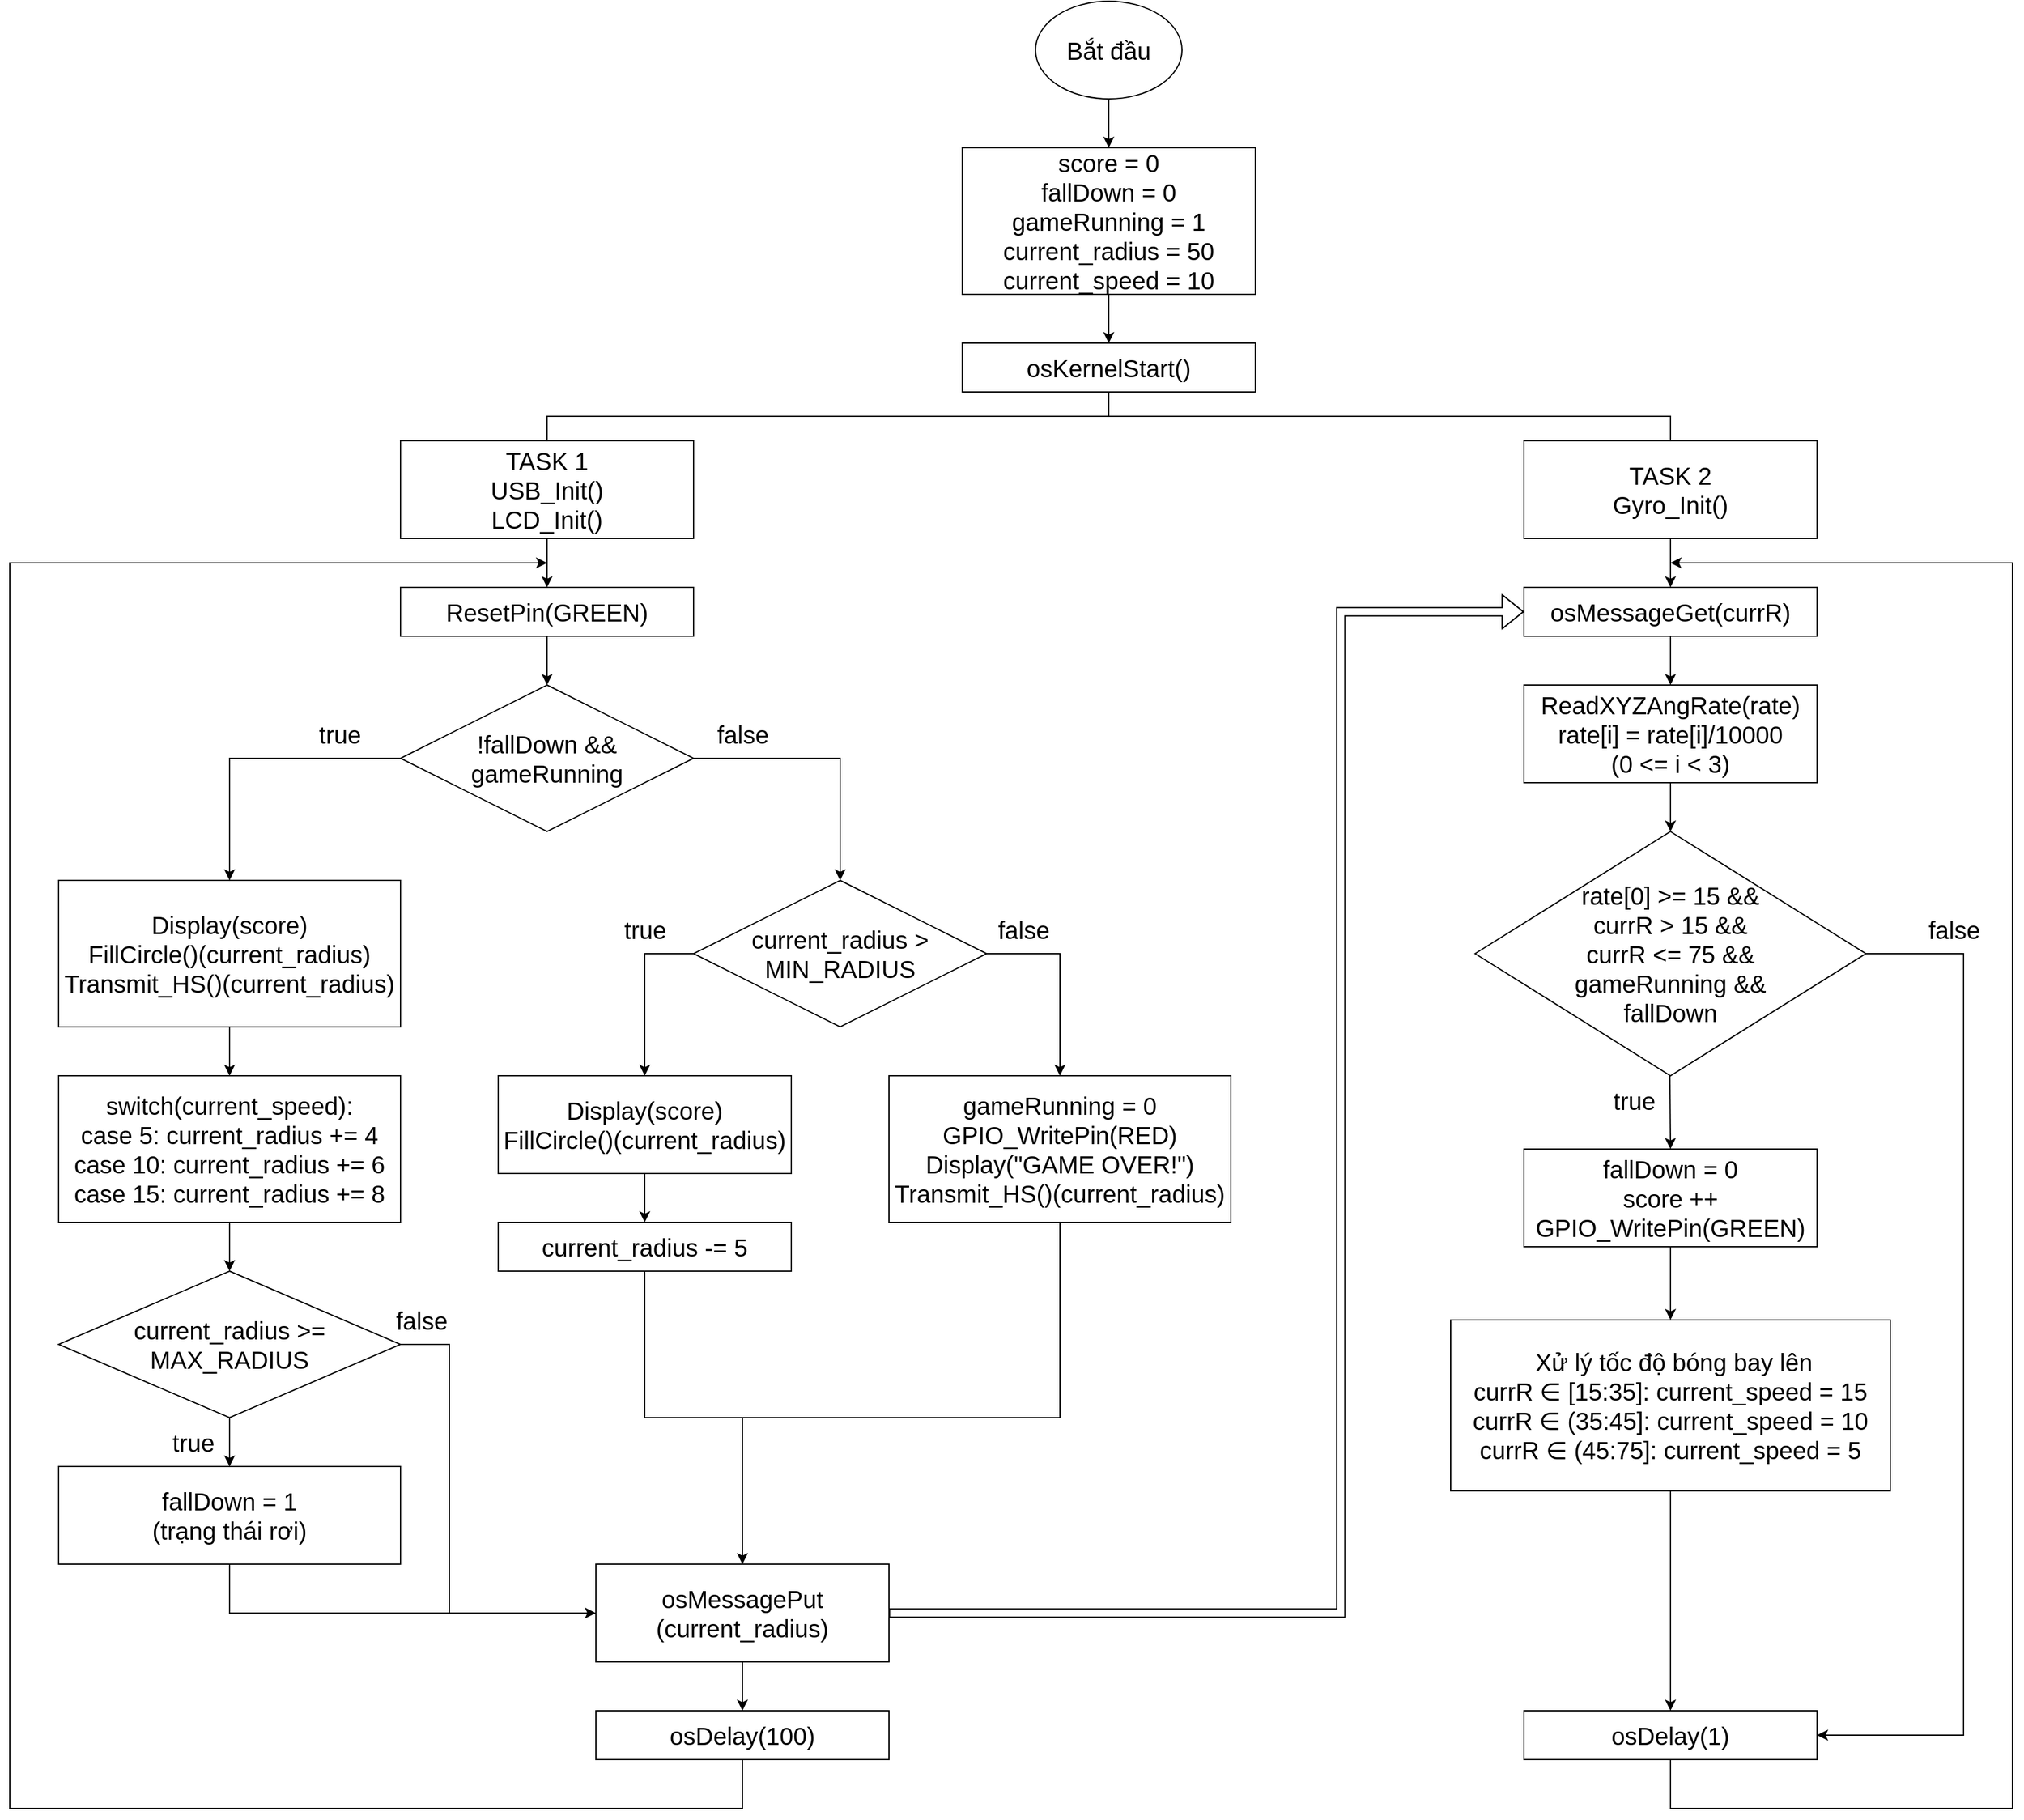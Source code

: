 <mxfile version="22.0.3" type="device">
  <diagram name="Page-1" id="-vQd0GbbDqcTywi2sIKv">
    <mxGraphModel dx="2950" dy="1242" grid="1" gridSize="10" guides="1" tooltips="1" connect="1" arrows="1" fold="1" page="1" pageScale="1" pageWidth="850" pageHeight="1100" math="0" shadow="0">
      <root>
        <mxCell id="0" />
        <mxCell id="1" parent="0" />
        <mxCell id="WEivuvq9Lj9C0AfkeP9r-2" value="&lt;font style=&quot;font-size: 20px;&quot;&gt;Bắt đầu&lt;/font&gt;" style="ellipse;whiteSpace=wrap;html=1;" parent="1" vertex="1">
          <mxGeometry x="520" y="40" width="120" height="80" as="geometry" />
        </mxCell>
        <mxCell id="WEivuvq9Lj9C0AfkeP9r-3" value="&lt;font style=&quot;font-size: 20px;&quot;&gt;score = 0&lt;br style=&quot;border-color: var(--border-color);&quot;&gt;fallDown = 0&lt;br&gt;gameRunning = 1&lt;br&gt;current_radius = 50&lt;br&gt;current_speed = 10&lt;br&gt;&lt;/font&gt;" style="rounded=0;whiteSpace=wrap;html=1;" parent="1" vertex="1">
          <mxGeometry x="460" y="160" width="240" height="120" as="geometry" />
        </mxCell>
        <mxCell id="WEivuvq9Lj9C0AfkeP9r-4" value="&lt;font style=&quot;font-size: 20px;&quot;&gt;TASK 1&lt;br&gt;USB_Init()&lt;br&gt;LCD_Init()&lt;br&gt;&lt;/font&gt;" style="rounded=0;whiteSpace=wrap;html=1;" parent="1" vertex="1">
          <mxGeometry y="400" width="240" height="80" as="geometry" />
        </mxCell>
        <mxCell id="WEivuvq9Lj9C0AfkeP9r-5" value="&lt;font style=&quot;font-size: 20px;&quot;&gt;!fallDown &amp;amp;&amp;amp; gameRunning&lt;/font&gt;" style="rhombus;whiteSpace=wrap;html=1;" parent="1" vertex="1">
          <mxGeometry y="600" width="240" height="120" as="geometry" />
        </mxCell>
        <mxCell id="WEivuvq9Lj9C0AfkeP9r-6" value="&lt;font style=&quot;font-size: 20px;&quot;&gt;Display(score)&lt;br style=&quot;border-color: var(--border-color);&quot;&gt;FillCircle()(current_radius)&lt;br&gt;Transmit_HS()(current_radius)&lt;br style=&quot;border-color: var(--border-color);&quot;&gt;&lt;/font&gt;" style="rounded=0;whiteSpace=wrap;html=1;" parent="1" vertex="1">
          <mxGeometry x="-280" y="760" width="280" height="120" as="geometry" />
        </mxCell>
        <mxCell id="WEivuvq9Lj9C0AfkeP9r-9" value="&lt;font style=&quot;font-size: 20px;&quot;&gt;switch(current_speed):&lt;br&gt;case 5: current_radius += 4&lt;br&gt;case 10: current_radius += 6&lt;br&gt;case 15: current_radius += 8&lt;br&gt;&lt;/font&gt;" style="rounded=0;whiteSpace=wrap;html=1;" parent="1" vertex="1">
          <mxGeometry x="-280" y="920" width="280" height="120" as="geometry" />
        </mxCell>
        <mxCell id="WEivuvq9Lj9C0AfkeP9r-13" value="&lt;font style=&quot;font-size: 20px;&quot;&gt;current_radius -= 5&lt;br&gt;&lt;/font&gt;" style="rounded=0;whiteSpace=wrap;html=1;" parent="1" vertex="1">
          <mxGeometry x="80" y="1040" width="240" height="40" as="geometry" />
        </mxCell>
        <mxCell id="WEivuvq9Lj9C0AfkeP9r-15" value="&lt;font style=&quot;font-size: 20px;&quot;&gt;current_radius &amp;gt;= MAX_RADIUS&lt;/font&gt;" style="rhombus;whiteSpace=wrap;html=1;" parent="1" vertex="1">
          <mxGeometry x="-280" y="1080" width="280" height="120" as="geometry" />
        </mxCell>
        <mxCell id="WEivuvq9Lj9C0AfkeP9r-17" value="&lt;font style=&quot;font-size: 20px;&quot;&gt;fallDown = 1&lt;br&gt;(trạng thái rơi)&lt;br&gt;&lt;/font&gt;" style="rounded=0;whiteSpace=wrap;html=1;" parent="1" vertex="1">
          <mxGeometry x="-280" y="1240" width="280" height="80" as="geometry" />
        </mxCell>
        <mxCell id="WEivuvq9Lj9C0AfkeP9r-18" value="&lt;font style=&quot;font-size: 20px;&quot;&gt;osMessagePut&lt;br&gt;(current_radius)&lt;br&gt;&lt;/font&gt;" style="rounded=0;whiteSpace=wrap;html=1;" parent="1" vertex="1">
          <mxGeometry x="160" y="1320" width="240" height="80" as="geometry" />
        </mxCell>
        <mxCell id="WEivuvq9Lj9C0AfkeP9r-19" value="&lt;font style=&quot;font-size: 20px;&quot;&gt;current_radius &amp;gt; MIN_RADIUS&lt;/font&gt;" style="rhombus;whiteSpace=wrap;html=1;" parent="1" vertex="1">
          <mxGeometry x="240" y="760" width="240" height="120" as="geometry" />
        </mxCell>
        <mxCell id="WEivuvq9Lj9C0AfkeP9r-20" value="&lt;font style=&quot;font-size: 20px;&quot;&gt;Display(score)&lt;br&gt;FillCircle()(current_radius)&lt;br style=&quot;border-color: var(--border-color);&quot;&gt;&lt;/font&gt;" style="rounded=0;whiteSpace=wrap;html=1;" parent="1" vertex="1">
          <mxGeometry x="80" y="920" width="240" height="80" as="geometry" />
        </mxCell>
        <mxCell id="WEivuvq9Lj9C0AfkeP9r-21" value="&lt;font style=&quot;font-size: 20px;&quot;&gt;gameRunning = 0&lt;br&gt;GPIO_WritePin(RED)&lt;br style=&quot;border-color: var(--border-color);&quot;&gt;Display(&quot;GAME OVER!&quot;)&lt;br&gt;Transmit_HS()(current_radius)&lt;br style=&quot;border-color: var(--border-color);&quot;&gt;&lt;/font&gt;" style="rounded=0;whiteSpace=wrap;html=1;" parent="1" vertex="1">
          <mxGeometry x="400" y="920" width="280" height="120" as="geometry" />
        </mxCell>
        <mxCell id="WEivuvq9Lj9C0AfkeP9r-22" value="&lt;font style=&quot;font-size: 20px;&quot;&gt;TASK 2&lt;br&gt;Gyro_Init()&lt;br&gt;&lt;/font&gt;" style="rounded=0;whiteSpace=wrap;html=1;" parent="1" vertex="1">
          <mxGeometry x="920" y="400" width="240" height="80" as="geometry" />
        </mxCell>
        <mxCell id="WEivuvq9Lj9C0AfkeP9r-23" value="&lt;font style=&quot;font-size: 20px;&quot;&gt;osDelay(100)&lt;br&gt;&lt;/font&gt;" style="rounded=0;whiteSpace=wrap;html=1;" parent="1" vertex="1">
          <mxGeometry x="160" y="1440" width="240" height="40" as="geometry" />
        </mxCell>
        <mxCell id="WEivuvq9Lj9C0AfkeP9r-24" value="&lt;font style=&quot;font-size: 20px;&quot;&gt;osMessageGet(currR)&lt;br&gt;&lt;/font&gt;" style="rounded=0;whiteSpace=wrap;html=1;" parent="1" vertex="1">
          <mxGeometry x="920" y="520" width="240" height="40" as="geometry" />
        </mxCell>
        <mxCell id="WEivuvq9Lj9C0AfkeP9r-25" value="&lt;font style=&quot;font-size: 20px;&quot;&gt;ReadXYZAngRate(rate)&lt;br&gt;rate[i] = rate[i]/10000&lt;br&gt;(0 &amp;lt;= i &amp;lt; 3)&lt;br&gt;&lt;/font&gt;" style="rounded=0;whiteSpace=wrap;html=1;" parent="1" vertex="1">
          <mxGeometry x="920" y="600" width="240" height="80" as="geometry" />
        </mxCell>
        <mxCell id="WEivuvq9Lj9C0AfkeP9r-26" value="&lt;font style=&quot;font-size: 20px;&quot;&gt;rate[0] &amp;gt;= 15 &amp;amp;&amp;amp;&lt;br&gt;currR &amp;gt; 15 &amp;amp;&amp;amp;&lt;br&gt;currR &amp;lt;= 75 &amp;amp;&amp;amp;&lt;br&gt;gameRunning &amp;amp;&amp;amp;&lt;br&gt;fallDown&lt;br&gt;&lt;/font&gt;" style="rhombus;whiteSpace=wrap;html=1;" parent="1" vertex="1">
          <mxGeometry x="880" y="720" width="320" height="200" as="geometry" />
        </mxCell>
        <mxCell id="WEivuvq9Lj9C0AfkeP9r-27" value="&lt;font style=&quot;font-size: 20px;&quot;&gt;fallDown = 0&lt;br&gt;score ++&lt;br&gt;GPIO_WritePin(GREEN)&lt;br&gt;&lt;/font&gt;" style="rounded=0;whiteSpace=wrap;html=1;" parent="1" vertex="1">
          <mxGeometry x="920" y="980" width="240" height="80" as="geometry" />
        </mxCell>
        <mxCell id="WEivuvq9Lj9C0AfkeP9r-29" value="&lt;font style=&quot;font-size: 20px;&quot;&gt;&amp;nbsp;Xử lý tốc độ bóng bay lên&lt;br&gt;currR ∈ [15:35]: current_speed = 15&lt;br&gt;currR&amp;nbsp;∈ (35:45]: current_speed = 10&lt;br&gt;currR&amp;nbsp;∈ (45:75]: current_speed = 5&lt;br&gt;&lt;/font&gt;" style="rounded=0;whiteSpace=wrap;html=1;" parent="1" vertex="1">
          <mxGeometry x="860" y="1120" width="360" height="140" as="geometry" />
        </mxCell>
        <mxCell id="WEivuvq9Lj9C0AfkeP9r-30" value="&lt;font style=&quot;font-size: 20px;&quot;&gt;osDelay(1)&lt;br&gt;&lt;/font&gt;" style="rounded=0;whiteSpace=wrap;html=1;" parent="1" vertex="1">
          <mxGeometry x="920" y="1440" width="240" height="40" as="geometry" />
        </mxCell>
        <mxCell id="WEivuvq9Lj9C0AfkeP9r-31" value="&lt;font style=&quot;font-size: 20px;&quot;&gt;osKernelStart()&lt;br&gt;&lt;/font&gt;" style="rounded=0;whiteSpace=wrap;html=1;" parent="1" vertex="1">
          <mxGeometry x="460" y="320" width="240" height="40" as="geometry" />
        </mxCell>
        <mxCell id="WEivuvq9Lj9C0AfkeP9r-32" value="" style="endArrow=classic;html=1;rounded=0;exitX=0.5;exitY=1;exitDx=0;exitDy=0;entryX=0.5;entryY=0;entryDx=0;entryDy=0;" parent="1" source="WEivuvq9Lj9C0AfkeP9r-2" target="WEivuvq9Lj9C0AfkeP9r-3" edge="1">
          <mxGeometry width="50" height="50" relative="1" as="geometry">
            <mxPoint x="456" y="330" as="sourcePoint" />
            <mxPoint x="506" y="280" as="targetPoint" />
          </mxGeometry>
        </mxCell>
        <mxCell id="WEivuvq9Lj9C0AfkeP9r-33" value="" style="endArrow=classic;html=1;rounded=0;exitX=0.5;exitY=1;exitDx=0;exitDy=0;entryX=0.5;entryY=0;entryDx=0;entryDy=0;" parent="1" source="WEivuvq9Lj9C0AfkeP9r-3" target="WEivuvq9Lj9C0AfkeP9r-31" edge="1">
          <mxGeometry width="50" height="50" relative="1" as="geometry">
            <mxPoint x="516" y="270" as="sourcePoint" />
            <mxPoint x="566" y="220" as="targetPoint" />
          </mxGeometry>
        </mxCell>
        <mxCell id="WEivuvq9Lj9C0AfkeP9r-34" value="" style="endArrow=none;html=1;rounded=0;exitX=0.5;exitY=0;exitDx=0;exitDy=0;entryX=0.5;entryY=0;entryDx=0;entryDy=0;" parent="1" source="WEivuvq9Lj9C0AfkeP9r-4" target="WEivuvq9Lj9C0AfkeP9r-22" edge="1">
          <mxGeometry width="50" height="50" relative="1" as="geometry">
            <mxPoint x="380" y="320" as="sourcePoint" />
            <mxPoint x="430" y="270" as="targetPoint" />
            <Array as="points">
              <mxPoint x="120" y="380" />
              <mxPoint x="1040" y="380" />
            </Array>
          </mxGeometry>
        </mxCell>
        <mxCell id="WEivuvq9Lj9C0AfkeP9r-35" value="" style="endArrow=none;html=1;rounded=0;exitX=0.5;exitY=1;exitDx=0;exitDy=0;" parent="1" source="WEivuvq9Lj9C0AfkeP9r-31" edge="1">
          <mxGeometry width="50" height="50" relative="1" as="geometry">
            <mxPoint x="550" y="410" as="sourcePoint" />
            <mxPoint x="580" y="380" as="targetPoint" />
          </mxGeometry>
        </mxCell>
        <mxCell id="WEivuvq9Lj9C0AfkeP9r-36" value="&lt;font style=&quot;font-size: 20px;&quot;&gt;true&lt;/font&gt;" style="endArrow=classic;html=1;rounded=0;exitX=0.5;exitY=1;exitDx=0;exitDy=0;entryX=0.5;entryY=0;entryDx=0;entryDy=0;" parent="1" source="WEivuvq9Lj9C0AfkeP9r-15" target="WEivuvq9Lj9C0AfkeP9r-17" edge="1">
          <mxGeometry y="-30" width="50" height="50" relative="1" as="geometry">
            <mxPoint x="360" y="1260" as="sourcePoint" />
            <mxPoint x="410" y="1210" as="targetPoint" />
            <mxPoint as="offset" />
          </mxGeometry>
        </mxCell>
        <mxCell id="WEivuvq9Lj9C0AfkeP9r-37" value="" style="endArrow=classic;html=1;rounded=0;exitX=0.5;exitY=1;exitDx=0;exitDy=0;entryX=0;entryY=0.5;entryDx=0;entryDy=0;" parent="1" source="WEivuvq9Lj9C0AfkeP9r-17" target="WEivuvq9Lj9C0AfkeP9r-18" edge="1">
          <mxGeometry width="50" height="50" relative="1" as="geometry">
            <mxPoint x="110" y="1420" as="sourcePoint" />
            <mxPoint x="-50" y="1610" as="targetPoint" />
            <Array as="points">
              <mxPoint x="-140" y="1360" />
            </Array>
          </mxGeometry>
        </mxCell>
        <mxCell id="WEivuvq9Lj9C0AfkeP9r-39" value="&lt;font style=&quot;font-size: 20px;&quot;&gt;true&lt;/font&gt;" style="endArrow=classic;html=1;rounded=0;entryX=0.5;entryY=0;entryDx=0;entryDy=0;exitX=0;exitY=0.5;exitDx=0;exitDy=0;" parent="1" source="WEivuvq9Lj9C0AfkeP9r-5" target="WEivuvq9Lj9C0AfkeP9r-6" edge="1">
          <mxGeometry x="-0.583" y="-20" width="50" height="50" relative="1" as="geometry">
            <mxPoint x="-40" y="790" as="sourcePoint" />
            <mxPoint x="10" y="740" as="targetPoint" />
            <Array as="points">
              <mxPoint x="-140" y="660" />
            </Array>
            <mxPoint as="offset" />
          </mxGeometry>
        </mxCell>
        <mxCell id="WEivuvq9Lj9C0AfkeP9r-40" value="&lt;font style=&quot;font-size: 20px;&quot;&gt;false&lt;/font&gt;" style="endArrow=classic;html=1;rounded=0;entryX=0.5;entryY=0;entryDx=0;entryDy=0;exitX=1;exitY=0.5;exitDx=0;exitDy=0;" parent="1" source="WEivuvq9Lj9C0AfkeP9r-5" target="WEivuvq9Lj9C0AfkeP9r-19" edge="1">
          <mxGeometry x="-0.636" y="20" width="50" height="50" relative="1" as="geometry">
            <mxPoint x="180" y="710" as="sourcePoint" />
            <mxPoint x="230" y="660" as="targetPoint" />
            <Array as="points">
              <mxPoint x="360" y="660" />
            </Array>
            <mxPoint as="offset" />
          </mxGeometry>
        </mxCell>
        <mxCell id="WEivuvq9Lj9C0AfkeP9r-41" value="&lt;font style=&quot;font-size: 20px;&quot;&gt;true&lt;/font&gt;" style="endArrow=classic;html=1;rounded=0;exitX=0;exitY=0.5;exitDx=0;exitDy=0;entryX=0.5;entryY=0;entryDx=0;entryDy=0;" parent="1" source="WEivuvq9Lj9C0AfkeP9r-19" target="WEivuvq9Lj9C0AfkeP9r-20" edge="1">
          <mxGeometry x="-0.429" y="-20" width="50" height="50" relative="1" as="geometry">
            <mxPoint x="250" y="1050" as="sourcePoint" />
            <mxPoint x="300" y="1000" as="targetPoint" />
            <Array as="points">
              <mxPoint x="200" y="820" />
            </Array>
            <mxPoint x="20" y="-20" as="offset" />
          </mxGeometry>
        </mxCell>
        <mxCell id="WEivuvq9Lj9C0AfkeP9r-42" value="&lt;font style=&quot;font-size: 20px;&quot;&gt;false&lt;/font&gt;" style="endArrow=classic;html=1;rounded=0;exitX=1;exitY=0.5;exitDx=0;exitDy=0;entryX=0.5;entryY=0;entryDx=0;entryDy=0;" parent="1" source="WEivuvq9Lj9C0AfkeP9r-19" target="WEivuvq9Lj9C0AfkeP9r-21" edge="1">
          <mxGeometry x="-0.625" y="20" width="50" height="50" relative="1" as="geometry">
            <mxPoint x="440" y="600" as="sourcePoint" />
            <mxPoint x="490" y="550" as="targetPoint" />
            <Array as="points">
              <mxPoint x="540" y="820" />
            </Array>
            <mxPoint as="offset" />
          </mxGeometry>
        </mxCell>
        <mxCell id="WEivuvq9Lj9C0AfkeP9r-44" value="&lt;font style=&quot;font-size: 20px;&quot;&gt;false&lt;/font&gt;" style="endArrow=none;html=1;rounded=0;exitX=1;exitY=0.5;exitDx=0;exitDy=0;" parent="1" source="WEivuvq9Lj9C0AfkeP9r-15" edge="1">
          <mxGeometry x="-0.875" y="20" width="50" height="50" relative="1" as="geometry">
            <mxPoint x="30" y="1140" as="sourcePoint" />
            <mxPoint x="40" y="1360" as="targetPoint" />
            <Array as="points">
              <mxPoint x="40" y="1140" />
            </Array>
            <mxPoint as="offset" />
          </mxGeometry>
        </mxCell>
        <mxCell id="WEivuvq9Lj9C0AfkeP9r-45" value="" style="endArrow=classic;html=1;rounded=0;exitX=0.5;exitY=1;exitDx=0;exitDy=0;entryX=0.5;entryY=0;entryDx=0;entryDy=0;" parent="1" source="WEivuvq9Lj9C0AfkeP9r-13" target="WEivuvq9Lj9C0AfkeP9r-18" edge="1">
          <mxGeometry width="50" height="50" relative="1" as="geometry">
            <mxPoint x="350" y="1140" as="sourcePoint" />
            <mxPoint x="400" y="1090" as="targetPoint" />
            <Array as="points">
              <mxPoint x="200" y="1200" />
              <mxPoint x="280" y="1200" />
            </Array>
          </mxGeometry>
        </mxCell>
        <mxCell id="WEivuvq9Lj9C0AfkeP9r-46" value="" style="endArrow=none;html=1;rounded=0;entryX=0.5;entryY=1;entryDx=0;entryDy=0;" parent="1" target="WEivuvq9Lj9C0AfkeP9r-21" edge="1">
          <mxGeometry width="50" height="50" relative="1" as="geometry">
            <mxPoint x="280" y="1200" as="sourcePoint" />
            <mxPoint x="460" y="1120" as="targetPoint" />
            <Array as="points">
              <mxPoint x="540" y="1200" />
            </Array>
          </mxGeometry>
        </mxCell>
        <mxCell id="WEivuvq9Lj9C0AfkeP9r-47" value="" style="endArrow=classic;html=1;rounded=0;exitX=0.5;exitY=1;exitDx=0;exitDy=0;" parent="1" source="WEivuvq9Lj9C0AfkeP9r-22" edge="1">
          <mxGeometry width="50" height="50" relative="1" as="geometry">
            <mxPoint x="990" y="590" as="sourcePoint" />
            <mxPoint x="1040" y="520" as="targetPoint" />
          </mxGeometry>
        </mxCell>
        <mxCell id="WEivuvq9Lj9C0AfkeP9r-48" value="" style="endArrow=classic;html=1;rounded=0;exitX=0.5;exitY=1;exitDx=0;exitDy=0;entryX=0.5;entryY=0;entryDx=0;entryDy=0;" parent="1" source="WEivuvq9Lj9C0AfkeP9r-24" target="WEivuvq9Lj9C0AfkeP9r-25" edge="1">
          <mxGeometry width="50" height="50" relative="1" as="geometry">
            <mxPoint x="1050" y="490" as="sourcePoint" />
            <mxPoint x="1050" y="530" as="targetPoint" />
          </mxGeometry>
        </mxCell>
        <mxCell id="WEivuvq9Lj9C0AfkeP9r-49" value="" style="endArrow=classic;html=1;rounded=0;exitX=0.5;exitY=1;exitDx=0;exitDy=0;entryX=0.5;entryY=0;entryDx=0;entryDy=0;" parent="1" source="WEivuvq9Lj9C0AfkeP9r-25" target="WEivuvq9Lj9C0AfkeP9r-26" edge="1">
          <mxGeometry width="50" height="50" relative="1" as="geometry">
            <mxPoint x="1060" y="500" as="sourcePoint" />
            <mxPoint x="1060" y="540" as="targetPoint" />
          </mxGeometry>
        </mxCell>
        <mxCell id="WEivuvq9Lj9C0AfkeP9r-50" value="&lt;font style=&quot;font-size: 20px;&quot;&gt;true&lt;/font&gt;" style="endArrow=classic;html=1;rounded=0;exitX=0.5;exitY=1;exitDx=0;exitDy=0;entryX=0.5;entryY=0;entryDx=0;entryDy=0;" parent="1" edge="1" target="WEivuvq9Lj9C0AfkeP9r-27">
          <mxGeometry x="-0.341" y="-30" width="50" height="50" relative="1" as="geometry">
            <mxPoint x="1039.52" y="920" as="sourcePoint" />
            <mxPoint x="1039.52" y="960" as="targetPoint" />
            <mxPoint as="offset" />
          </mxGeometry>
        </mxCell>
        <mxCell id="WEivuvq9Lj9C0AfkeP9r-52" value="" style="endArrow=classic;html=1;rounded=0;exitX=0.5;exitY=1;exitDx=0;exitDy=0;entryX=0.5;entryY=0;entryDx=0;entryDy=0;" parent="1" source="WEivuvq9Lj9C0AfkeP9r-29" target="WEivuvq9Lj9C0AfkeP9r-30" edge="1">
          <mxGeometry width="50" height="50" relative="1" as="geometry">
            <mxPoint x="1050" y="1250" as="sourcePoint" />
            <mxPoint x="1050" y="1290" as="targetPoint" />
          </mxGeometry>
        </mxCell>
        <mxCell id="WEivuvq9Lj9C0AfkeP9r-53" value="&lt;font style=&quot;font-size: 20px;&quot;&gt;false&lt;/font&gt;" style="endArrow=classic;html=1;rounded=0;exitX=1;exitY=0.5;exitDx=0;exitDy=0;entryX=1;entryY=0.5;entryDx=0;entryDy=0;" parent="1" source="WEivuvq9Lj9C0AfkeP9r-26" target="WEivuvq9Lj9C0AfkeP9r-30" edge="1">
          <mxGeometry x="-0.829" y="20" width="50" height="50" relative="1" as="geometry">
            <mxPoint x="1069.52" y="950" as="sourcePoint" />
            <mxPoint x="1260" y="1190" as="targetPoint" />
            <Array as="points">
              <mxPoint x="1280" y="820" />
              <mxPoint x="1280" y="1460" />
            </Array>
            <mxPoint as="offset" />
          </mxGeometry>
        </mxCell>
        <mxCell id="WEivuvq9Lj9C0AfkeP9r-54" value="" style="endArrow=classic;html=1;rounded=0;exitX=0.5;exitY=1;exitDx=0;exitDy=0;" parent="1" source="WEivuvq9Lj9C0AfkeP9r-23" edge="1">
          <mxGeometry width="50" height="50" relative="1" as="geometry">
            <mxPoint x="90" y="1470" as="sourcePoint" />
            <mxPoint x="120" y="500" as="targetPoint" />
            <Array as="points">
              <mxPoint x="280" y="1520" />
              <mxPoint x="-320" y="1520" />
              <mxPoint x="-320" y="1440" />
              <mxPoint x="-320" y="500" />
            </Array>
          </mxGeometry>
        </mxCell>
        <mxCell id="WEivuvq9Lj9C0AfkeP9r-56" value="" style="endArrow=classic;html=1;rounded=0;exitX=0.5;exitY=1;exitDx=0;exitDy=0;entryX=0.5;entryY=0;entryDx=0;entryDy=0;" parent="1" source="WEivuvq9Lj9C0AfkeP9r-18" target="WEivuvq9Lj9C0AfkeP9r-23" edge="1">
          <mxGeometry width="50" height="50" relative="1" as="geometry">
            <mxPoint x="90" y="1370" as="sourcePoint" />
            <mxPoint x="140" y="1320" as="targetPoint" />
          </mxGeometry>
        </mxCell>
        <mxCell id="WEivuvq9Lj9C0AfkeP9r-57" value="" style="endArrow=classic;html=1;rounded=0;exitX=0.5;exitY=1;exitDx=0;exitDy=0;" parent="1" source="WEivuvq9Lj9C0AfkeP9r-30" edge="1">
          <mxGeometry width="50" height="50" relative="1" as="geometry">
            <mxPoint x="730" y="890" as="sourcePoint" />
            <mxPoint x="1040" y="500" as="targetPoint" />
            <Array as="points">
              <mxPoint x="1040" y="1520" />
              <mxPoint x="1320" y="1520" />
              <mxPoint x="1320" y="500" />
            </Array>
          </mxGeometry>
        </mxCell>
        <mxCell id="hIcVq6ZrRUWxk_MZEoEC-1" value="" style="endArrow=classic;html=1;rounded=0;exitX=0.5;exitY=1;exitDx=0;exitDy=0;entryX=0.5;entryY=0;entryDx=0;entryDy=0;" edge="1" parent="1" source="WEivuvq9Lj9C0AfkeP9r-6" target="WEivuvq9Lj9C0AfkeP9r-9">
          <mxGeometry width="50" height="50" relative="1" as="geometry">
            <mxPoint y="950" as="sourcePoint" />
            <mxPoint x="50" y="900" as="targetPoint" />
          </mxGeometry>
        </mxCell>
        <mxCell id="hIcVq6ZrRUWxk_MZEoEC-2" value="" style="endArrow=classic;html=1;rounded=0;exitX=0.5;exitY=1;exitDx=0;exitDy=0;entryX=0.5;entryY=0;entryDx=0;entryDy=0;" edge="1" parent="1" source="WEivuvq9Lj9C0AfkeP9r-9" target="WEivuvq9Lj9C0AfkeP9r-15">
          <mxGeometry width="50" height="50" relative="1" as="geometry">
            <mxPoint y="950" as="sourcePoint" />
            <mxPoint x="50" y="900" as="targetPoint" />
          </mxGeometry>
        </mxCell>
        <mxCell id="hIcVq6ZrRUWxk_MZEoEC-4" value="" style="endArrow=classic;html=1;rounded=0;exitX=0.5;exitY=1;exitDx=0;exitDy=0;entryX=0.5;entryY=0;entryDx=0;entryDy=0;" edge="1" parent="1" source="WEivuvq9Lj9C0AfkeP9r-20" target="WEivuvq9Lj9C0AfkeP9r-13">
          <mxGeometry width="50" height="50" relative="1" as="geometry">
            <mxPoint x="200" y="970" as="sourcePoint" />
            <mxPoint x="250" y="920" as="targetPoint" />
          </mxGeometry>
        </mxCell>
        <mxCell id="hIcVq6ZrRUWxk_MZEoEC-5" value="&lt;font style=&quot;font-size: 20px;&quot;&gt;ResetPin(GREEN)&lt;br&gt;&lt;/font&gt;" style="rounded=0;whiteSpace=wrap;html=1;" vertex="1" parent="1">
          <mxGeometry y="520" width="240" height="40" as="geometry" />
        </mxCell>
        <mxCell id="hIcVq6ZrRUWxk_MZEoEC-6" value="" style="endArrow=classic;html=1;rounded=0;exitX=0.5;exitY=1;exitDx=0;exitDy=0;entryX=0.5;entryY=0;entryDx=0;entryDy=0;" edge="1" parent="1" source="hIcVq6ZrRUWxk_MZEoEC-5" target="WEivuvq9Lj9C0AfkeP9r-5">
          <mxGeometry width="50" height="50" relative="1" as="geometry">
            <mxPoint x="180" y="650" as="sourcePoint" />
            <mxPoint x="230" y="600" as="targetPoint" />
          </mxGeometry>
        </mxCell>
        <mxCell id="hIcVq6ZrRUWxk_MZEoEC-7" value="" style="endArrow=classic;html=1;rounded=0;exitX=0.5;exitY=1;exitDx=0;exitDy=0;entryX=0.5;entryY=0;entryDx=0;entryDy=0;" edge="1" parent="1" source="WEivuvq9Lj9C0AfkeP9r-4" target="hIcVq6ZrRUWxk_MZEoEC-5">
          <mxGeometry width="50" height="50" relative="1" as="geometry">
            <mxPoint x="180" y="650" as="sourcePoint" />
            <mxPoint x="230" y="600" as="targetPoint" />
          </mxGeometry>
        </mxCell>
        <mxCell id="hIcVq6ZrRUWxk_MZEoEC-9" value="" style="shape=flexArrow;endArrow=classic;html=1;rounded=0;entryX=0;entryY=0.5;entryDx=0;entryDy=0;exitX=1;exitY=0.5;exitDx=0;exitDy=0;endSize=5.429;startSize=3;strokeWidth=1;width=6.667;" edge="1" parent="1" source="WEivuvq9Lj9C0AfkeP9r-18" target="WEivuvq9Lj9C0AfkeP9r-24">
          <mxGeometry width="50" height="50" relative="1" as="geometry">
            <mxPoint x="270" y="800" as="sourcePoint" />
            <mxPoint x="320" y="750" as="targetPoint" />
            <Array as="points">
              <mxPoint x="770" y="1360" />
              <mxPoint x="770" y="540" />
            </Array>
          </mxGeometry>
        </mxCell>
        <mxCell id="hIcVq6ZrRUWxk_MZEoEC-11" value="" style="endArrow=classic;html=1;rounded=0;exitX=0.5;exitY=1;exitDx=0;exitDy=0;entryX=0.5;entryY=0;entryDx=0;entryDy=0;" edge="1" parent="1" source="WEivuvq9Lj9C0AfkeP9r-27" target="WEivuvq9Lj9C0AfkeP9r-29">
          <mxGeometry width="50" height="50" relative="1" as="geometry">
            <mxPoint x="900" y="1140" as="sourcePoint" />
            <mxPoint x="1020" y="1120" as="targetPoint" />
          </mxGeometry>
        </mxCell>
      </root>
    </mxGraphModel>
  </diagram>
</mxfile>
